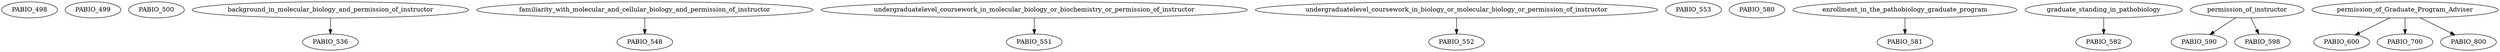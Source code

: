 digraph G {
    PABIO_498;
    PABIO_499;
    PABIO_500;
    edge [color=black];
    background_in_molecular_biology_and_permission_of_instructor -> PABIO_536;
    edge [color=black];
    familiarity_with_molecular_and_cellular_biology_and_permission_of_instructor -> PABIO_548;
    edge [color=black];
    undergraduatelevel_coursework_in_molecular_biology_or_biochemistry_or_permission_of_instructor -> PABIO_551;
    edge [color=black];
    undergraduatelevel_coursework_in_biology_or_molecular_biology_or_permission_of_instructor -> PABIO_552;
    PABIO_553;
    PABIO_580;
    edge [color=black];
    enrollment_in_the_pathobiology_graduate_program -> PABIO_581;
    edge [color=black];
    graduate_standing_in_pathobiology -> PABIO_582;
    edge [color=black];
    permission_of_instructor -> PABIO_590;
    edge [color=black];
    permission_of_instructor -> PABIO_598;
    edge [color=black];
    permission_of_Graduate_Program_Adviser -> PABIO_600;
    edge [color=black];
    permission_of_Graduate_Program_Adviser -> PABIO_700;
    edge [color=black];
    permission_of_Graduate_Program_Adviser -> PABIO_800;
}
